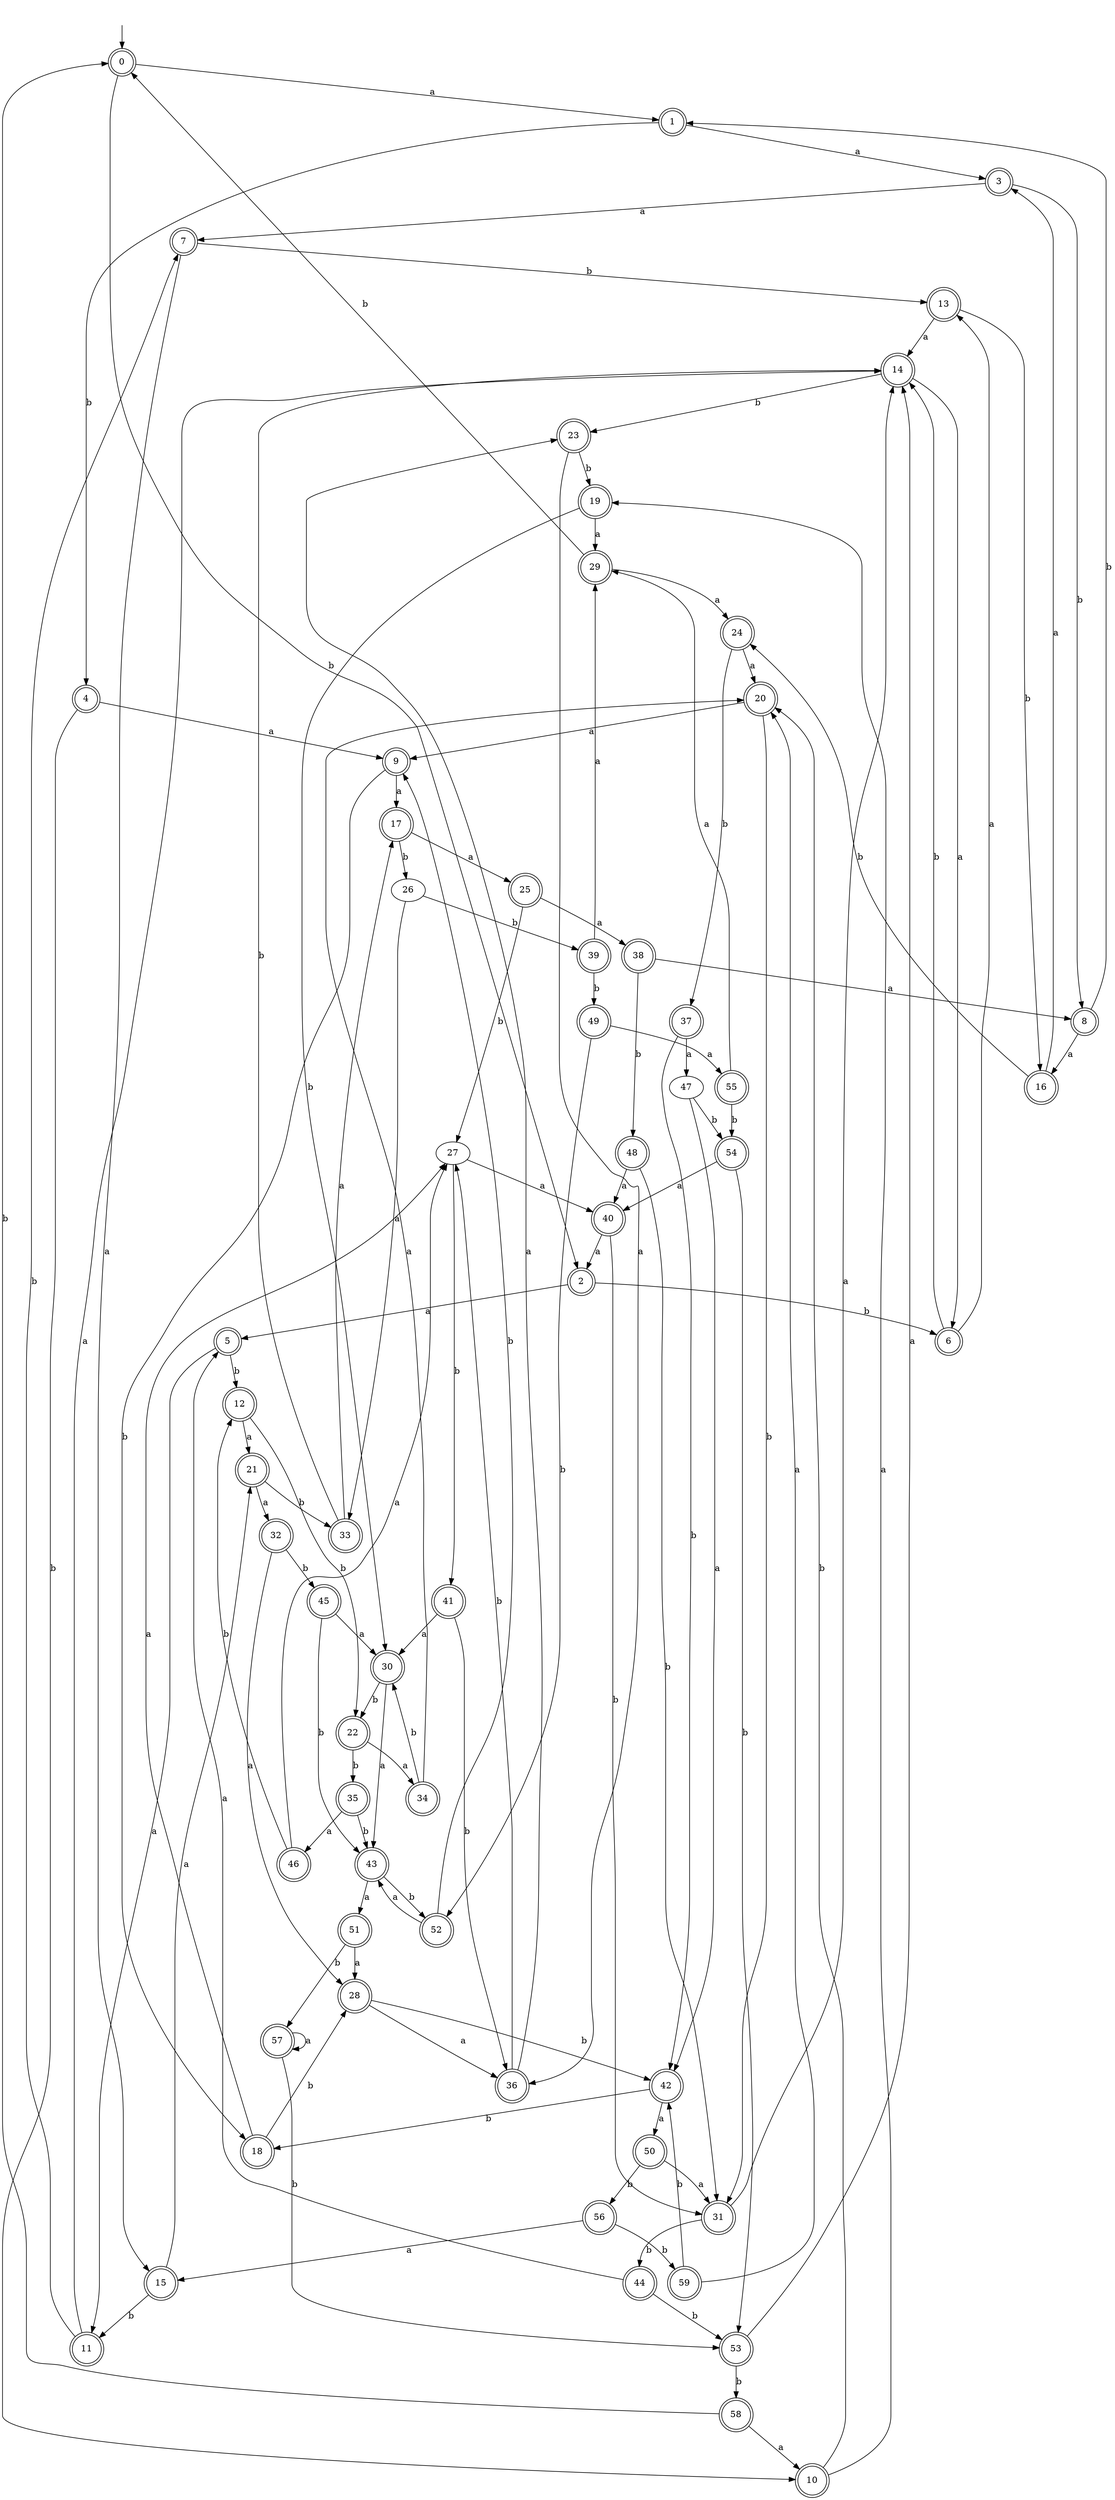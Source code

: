 digraph RandomDFA {
  __start0 [label="", shape=none];
  __start0 -> 0 [label=""];
  0 [shape=circle] [shape=doublecircle]
  0 -> 1 [label="a"]
  0 -> 2 [label="b"]
  1 [shape=doublecircle]
  1 -> 3 [label="a"]
  1 -> 4 [label="b"]
  2 [shape=doublecircle]
  2 -> 5 [label="a"]
  2 -> 6 [label="b"]
  3 [shape=doublecircle]
  3 -> 7 [label="a"]
  3 -> 8 [label="b"]
  4 [shape=doublecircle]
  4 -> 9 [label="a"]
  4 -> 10 [label="b"]
  5 [shape=doublecircle]
  5 -> 11 [label="a"]
  5 -> 12 [label="b"]
  6 [shape=doublecircle]
  6 -> 13 [label="a"]
  6 -> 14 [label="b"]
  7 [shape=doublecircle]
  7 -> 15 [label="a"]
  7 -> 13 [label="b"]
  8 [shape=doublecircle]
  8 -> 16 [label="a"]
  8 -> 1 [label="b"]
  9 [shape=doublecircle]
  9 -> 17 [label="a"]
  9 -> 18 [label="b"]
  10 [shape=doublecircle]
  10 -> 19 [label="a"]
  10 -> 20 [label="b"]
  11 [shape=doublecircle]
  11 -> 14 [label="a"]
  11 -> 7 [label="b"]
  12 [shape=doublecircle]
  12 -> 21 [label="a"]
  12 -> 22 [label="b"]
  13 [shape=doublecircle]
  13 -> 14 [label="a"]
  13 -> 16 [label="b"]
  14 [shape=doublecircle]
  14 -> 6 [label="a"]
  14 -> 23 [label="b"]
  15 [shape=doublecircle]
  15 -> 21 [label="a"]
  15 -> 11 [label="b"]
  16 [shape=doublecircle]
  16 -> 3 [label="a"]
  16 -> 24 [label="b"]
  17 [shape=doublecircle]
  17 -> 25 [label="a"]
  17 -> 26 [label="b"]
  18 [shape=doublecircle]
  18 -> 27 [label="a"]
  18 -> 28 [label="b"]
  19 [shape=doublecircle]
  19 -> 29 [label="a"]
  19 -> 30 [label="b"]
  20 [shape=doublecircle]
  20 -> 9 [label="a"]
  20 -> 31 [label="b"]
  21 [shape=doublecircle]
  21 -> 32 [label="a"]
  21 -> 33 [label="b"]
  22 [shape=doublecircle]
  22 -> 34 [label="a"]
  22 -> 35 [label="b"]
  23 [shape=doublecircle]
  23 -> 36 [label="a"]
  23 -> 19 [label="b"]
  24 [shape=doublecircle]
  24 -> 20 [label="a"]
  24 -> 37 [label="b"]
  25 [shape=doublecircle]
  25 -> 38 [label="a"]
  25 -> 27 [label="b"]
  26
  26 -> 33 [label="a"]
  26 -> 39 [label="b"]
  27
  27 -> 40 [label="a"]
  27 -> 41 [label="b"]
  28 [shape=doublecircle]
  28 -> 36 [label="a"]
  28 -> 42 [label="b"]
  29 [shape=doublecircle]
  29 -> 24 [label="a"]
  29 -> 0 [label="b"]
  30 [shape=doublecircle]
  30 -> 43 [label="a"]
  30 -> 22 [label="b"]
  31 [shape=doublecircle]
  31 -> 14 [label="a"]
  31 -> 44 [label="b"]
  32 [shape=doublecircle]
  32 -> 28 [label="a"]
  32 -> 45 [label="b"]
  33 [shape=doublecircle]
  33 -> 17 [label="a"]
  33 -> 14 [label="b"]
  34 [shape=doublecircle]
  34 -> 20 [label="a"]
  34 -> 30 [label="b"]
  35 [shape=doublecircle]
  35 -> 46 [label="a"]
  35 -> 43 [label="b"]
  36 [shape=doublecircle]
  36 -> 23 [label="a"]
  36 -> 27 [label="b"]
  37 [shape=doublecircle]
  37 -> 47 [label="a"]
  37 -> 42 [label="b"]
  38 [shape=doublecircle]
  38 -> 8 [label="a"]
  38 -> 48 [label="b"]
  39 [shape=doublecircle]
  39 -> 29 [label="a"]
  39 -> 49 [label="b"]
  40 [shape=doublecircle]
  40 -> 2 [label="a"]
  40 -> 31 [label="b"]
  41 [shape=doublecircle]
  41 -> 30 [label="a"]
  41 -> 36 [label="b"]
  42 [shape=doublecircle]
  42 -> 50 [label="a"]
  42 -> 18 [label="b"]
  43 [shape=doublecircle]
  43 -> 51 [label="a"]
  43 -> 52 [label="b"]
  44 [shape=doublecircle]
  44 -> 5 [label="a"]
  44 -> 53 [label="b"]
  45 [shape=doublecircle]
  45 -> 30 [label="a"]
  45 -> 43 [label="b"]
  46 [shape=doublecircle]
  46 -> 27 [label="a"]
  46 -> 12 [label="b"]
  47
  47 -> 42 [label="a"]
  47 -> 54 [label="b"]
  48 [shape=doublecircle]
  48 -> 40 [label="a"]
  48 -> 31 [label="b"]
  49 [shape=doublecircle]
  49 -> 55 [label="a"]
  49 -> 52 [label="b"]
  50 [shape=doublecircle]
  50 -> 31 [label="a"]
  50 -> 56 [label="b"]
  51 [shape=doublecircle]
  51 -> 28 [label="a"]
  51 -> 57 [label="b"]
  52 [shape=doublecircle]
  52 -> 43 [label="a"]
  52 -> 9 [label="b"]
  53 [shape=doublecircle]
  53 -> 14 [label="a"]
  53 -> 58 [label="b"]
  54 [shape=doublecircle]
  54 -> 40 [label="a"]
  54 -> 53 [label="b"]
  55 [shape=doublecircle]
  55 -> 29 [label="a"]
  55 -> 54 [label="b"]
  56 [shape=doublecircle]
  56 -> 15 [label="a"]
  56 -> 59 [label="b"]
  57 [shape=doublecircle]
  57 -> 57 [label="a"]
  57 -> 53 [label="b"]
  58 [shape=doublecircle]
  58 -> 10 [label="a"]
  58 -> 0 [label="b"]
  59 [shape=doublecircle]
  59 -> 20 [label="a"]
  59 -> 42 [label="b"]
}
